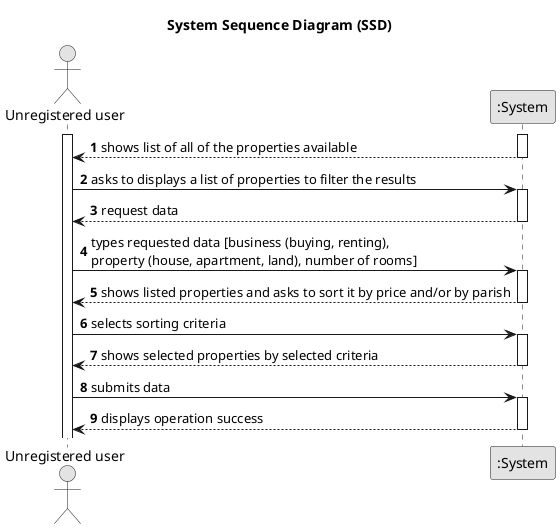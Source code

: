 @startuml
skinparam monochrome true
skinparam packageStyle rectangle
skinparam shadowing false

title System Sequence Diagram (SSD)

autonumber

actor "Unregistered user" as User
participant ":System" as System

activate System
activate User

    System --> User : shows list of all of the properties available
    deactivate System

    User -> System : asks to displays a list of properties to filter the results
    activate System

    System --> User : request data
    deactivate System

    User -> System : types requested data [business (buying, renting), \nproperty (house, apartment, land), number of rooms]
    activate System

    System --> User : shows listed properties and asks to sort it by price and/or by parish
    deactivate System

    User -> System : selects sorting criteria
    activate System

    System --> User : shows selected properties by selected criteria
    deactivate System

    User -> System : submits data
    activate System

    System --> User : displays operation success
    deactivate System

@enduml